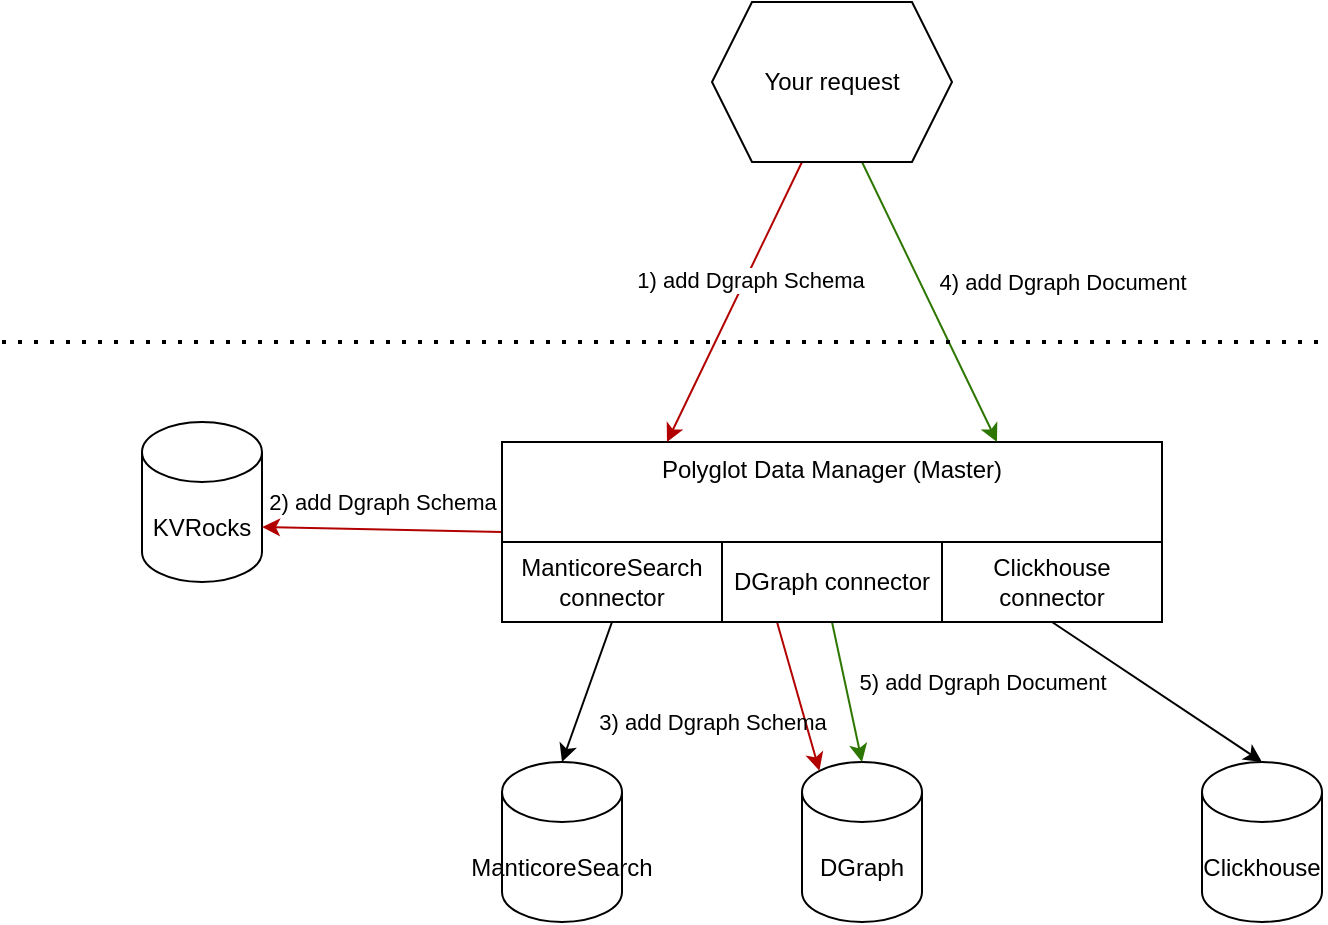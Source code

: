 <mxfile>
    <diagram id="bwxnhTxmDylNp7IjpQdd" name="Page-1">
        <mxGraphModel dx="1044" dy="1684" grid="1" gridSize="10" guides="1" tooltips="1" connect="1" arrows="1" fold="1" page="1" pageScale="1" pageWidth="827" pageHeight="1169" math="0" shadow="0">
            <root>
                <mxCell id="0"/>
                <mxCell id="1" parent="0"/>
                <mxCell id="22" value="ManticoreSearch" style="shape=cylinder3;whiteSpace=wrap;html=1;boundedLbl=1;backgroundOutline=1;size=15;" parent="1" vertex="1">
                    <mxGeometry x="320" y="50" width="60" height="80" as="geometry"/>
                </mxCell>
                <mxCell id="23" value="DGraph" style="shape=cylinder3;whiteSpace=wrap;html=1;boundedLbl=1;backgroundOutline=1;size=15;" parent="1" vertex="1">
                    <mxGeometry x="470" y="50" width="60" height="80" as="geometry"/>
                </mxCell>
                <mxCell id="26" value="KVRocks" style="shape=cylinder3;whiteSpace=wrap;html=1;boundedLbl=1;backgroundOutline=1;size=15;" parent="1" vertex="1">
                    <mxGeometry x="140" y="-120" width="60" height="80" as="geometry"/>
                </mxCell>
                <mxCell id="27" value="Clickhouse" style="shape=cylinder3;whiteSpace=wrap;html=1;boundedLbl=1;backgroundOutline=1;size=15;" parent="1" vertex="1">
                    <mxGeometry x="670" y="50" width="60" height="80" as="geometry"/>
                </mxCell>
                <mxCell id="40" style="edgeStyle=none;html=1;exitX=0;exitY=0.5;exitDx=0;exitDy=0;entryX=1;entryY=0;entryDx=0;entryDy=52.5;entryPerimeter=0;fillColor=#e51400;strokeColor=#B20000;" parent="1" source="28" target="26" edge="1">
                    <mxGeometry relative="1" as="geometry"/>
                </mxCell>
                <mxCell id="28" value="Polyglot Data Manager (Master)" style="rounded=0;whiteSpace=wrap;html=1;verticalAlign=top;" parent="1" vertex="1">
                    <mxGeometry x="320" y="-110" width="330" height="90" as="geometry"/>
                </mxCell>
                <mxCell id="38" style="edgeStyle=none;html=1;exitX=0.375;exitY=1;exitDx=0;exitDy=0;entryX=0.25;entryY=0;entryDx=0;entryDy=0;fillColor=#e51400;strokeColor=#B20000;" parent="1" source="30" target="28" edge="1">
                    <mxGeometry relative="1" as="geometry"/>
                </mxCell>
                <mxCell id="39" value="1) add Dgraph Schema" style="edgeLabel;html=1;align=center;verticalAlign=middle;resizable=0;points=[];" parent="38" vertex="1" connectable="0">
                    <mxGeometry x="-0.171" y="2" relative="1" as="geometry">
                        <mxPoint as="offset"/>
                    </mxGeometry>
                </mxCell>
                <mxCell id="42" style="edgeStyle=none;html=1;exitX=0.625;exitY=1;exitDx=0;exitDy=0;entryX=0.75;entryY=0;entryDx=0;entryDy=0;fillColor=#60a917;strokeColor=#2D7600;" parent="1" source="30" target="28" edge="1">
                    <mxGeometry relative="1" as="geometry"/>
                </mxCell>
                <mxCell id="30" value="Your request" style="shape=hexagon;perimeter=hexagonPerimeter2;whiteSpace=wrap;html=1;fixedSize=1;" parent="1" vertex="1">
                    <mxGeometry x="425" y="-330" width="120" height="80" as="geometry"/>
                </mxCell>
                <mxCell id="31" value="" style="endArrow=none;dashed=1;html=1;dashPattern=1 3;strokeWidth=2;" parent="1" edge="1">
                    <mxGeometry width="50" height="50" relative="1" as="geometry">
                        <mxPoint x="70" y="-160" as="sourcePoint"/>
                        <mxPoint x="730" y="-160" as="targetPoint"/>
                    </mxGeometry>
                </mxCell>
                <mxCell id="35" style="edgeStyle=none;html=1;exitX=0.5;exitY=1;exitDx=0;exitDy=0;entryX=0.5;entryY=0;entryDx=0;entryDy=0;entryPerimeter=0;" parent="1" source="32" target="22" edge="1">
                    <mxGeometry relative="1" as="geometry"/>
                </mxCell>
                <mxCell id="32" value="ManticoreSearch connector" style="rounded=0;whiteSpace=wrap;html=1;" parent="1" vertex="1">
                    <mxGeometry x="320" y="-60" width="110" height="40" as="geometry"/>
                </mxCell>
                <mxCell id="36" style="edgeStyle=none;html=1;exitX=0.5;exitY=1;exitDx=0;exitDy=0;entryX=0.5;entryY=0;entryDx=0;entryDy=0;entryPerimeter=0;fillColor=#60a917;strokeColor=#2D7600;" parent="1" source="33" target="23" edge="1">
                    <mxGeometry relative="1" as="geometry"/>
                </mxCell>
                <mxCell id="46" style="edgeStyle=none;html=1;exitX=0.25;exitY=1;exitDx=0;exitDy=0;entryX=0.145;entryY=0;entryDx=0;entryDy=4.35;entryPerimeter=0;fillColor=#e51400;strokeColor=#B20000;" edge="1" parent="1" source="33" target="23">
                    <mxGeometry relative="1" as="geometry"/>
                </mxCell>
                <mxCell id="33" value="DGraph connector" style="rounded=0;whiteSpace=wrap;html=1;" parent="1" vertex="1">
                    <mxGeometry x="430" y="-60" width="110" height="40" as="geometry"/>
                </mxCell>
                <mxCell id="37" style="edgeStyle=none;html=1;exitX=0.5;exitY=1;exitDx=0;exitDy=0;entryX=0.5;entryY=0;entryDx=0;entryDy=0;entryPerimeter=0;" parent="1" source="34" target="27" edge="1">
                    <mxGeometry relative="1" as="geometry"/>
                </mxCell>
                <mxCell id="34" value="Clickhouse connector" style="rounded=0;whiteSpace=wrap;html=1;" parent="1" vertex="1">
                    <mxGeometry x="540" y="-60" width="110" height="40" as="geometry"/>
                </mxCell>
                <mxCell id="41" value="2) add Dgraph Schema" style="edgeLabel;html=1;align=center;verticalAlign=middle;resizable=0;points=[];" parent="1" vertex="1" connectable="0">
                    <mxGeometry x="259.996" y="-80.002" as="geometry"/>
                </mxCell>
                <mxCell id="44" value="4) add Dgraph Document" style="edgeLabel;html=1;align=center;verticalAlign=middle;resizable=0;points=[];" parent="1" vertex="1" connectable="0">
                    <mxGeometry x="599.996" y="-190.002" as="geometry"/>
                </mxCell>
                <mxCell id="45" value="5) add Dgraph Document" style="edgeLabel;html=1;align=center;verticalAlign=middle;resizable=0;points=[];" parent="1" vertex="1" connectable="0">
                    <mxGeometry x="559.996" y="9.998" as="geometry"/>
                </mxCell>
                <mxCell id="48" value="3) add Dgraph Schema" style="text;html=1;align=center;verticalAlign=middle;resizable=0;points=[];autosize=1;strokeColor=none;fillColor=none;fontSize=11;" vertex="1" parent="1">
                    <mxGeometry x="360" y="20" width="130" height="20" as="geometry"/>
                </mxCell>
            </root>
        </mxGraphModel>
    </diagram>
</mxfile>